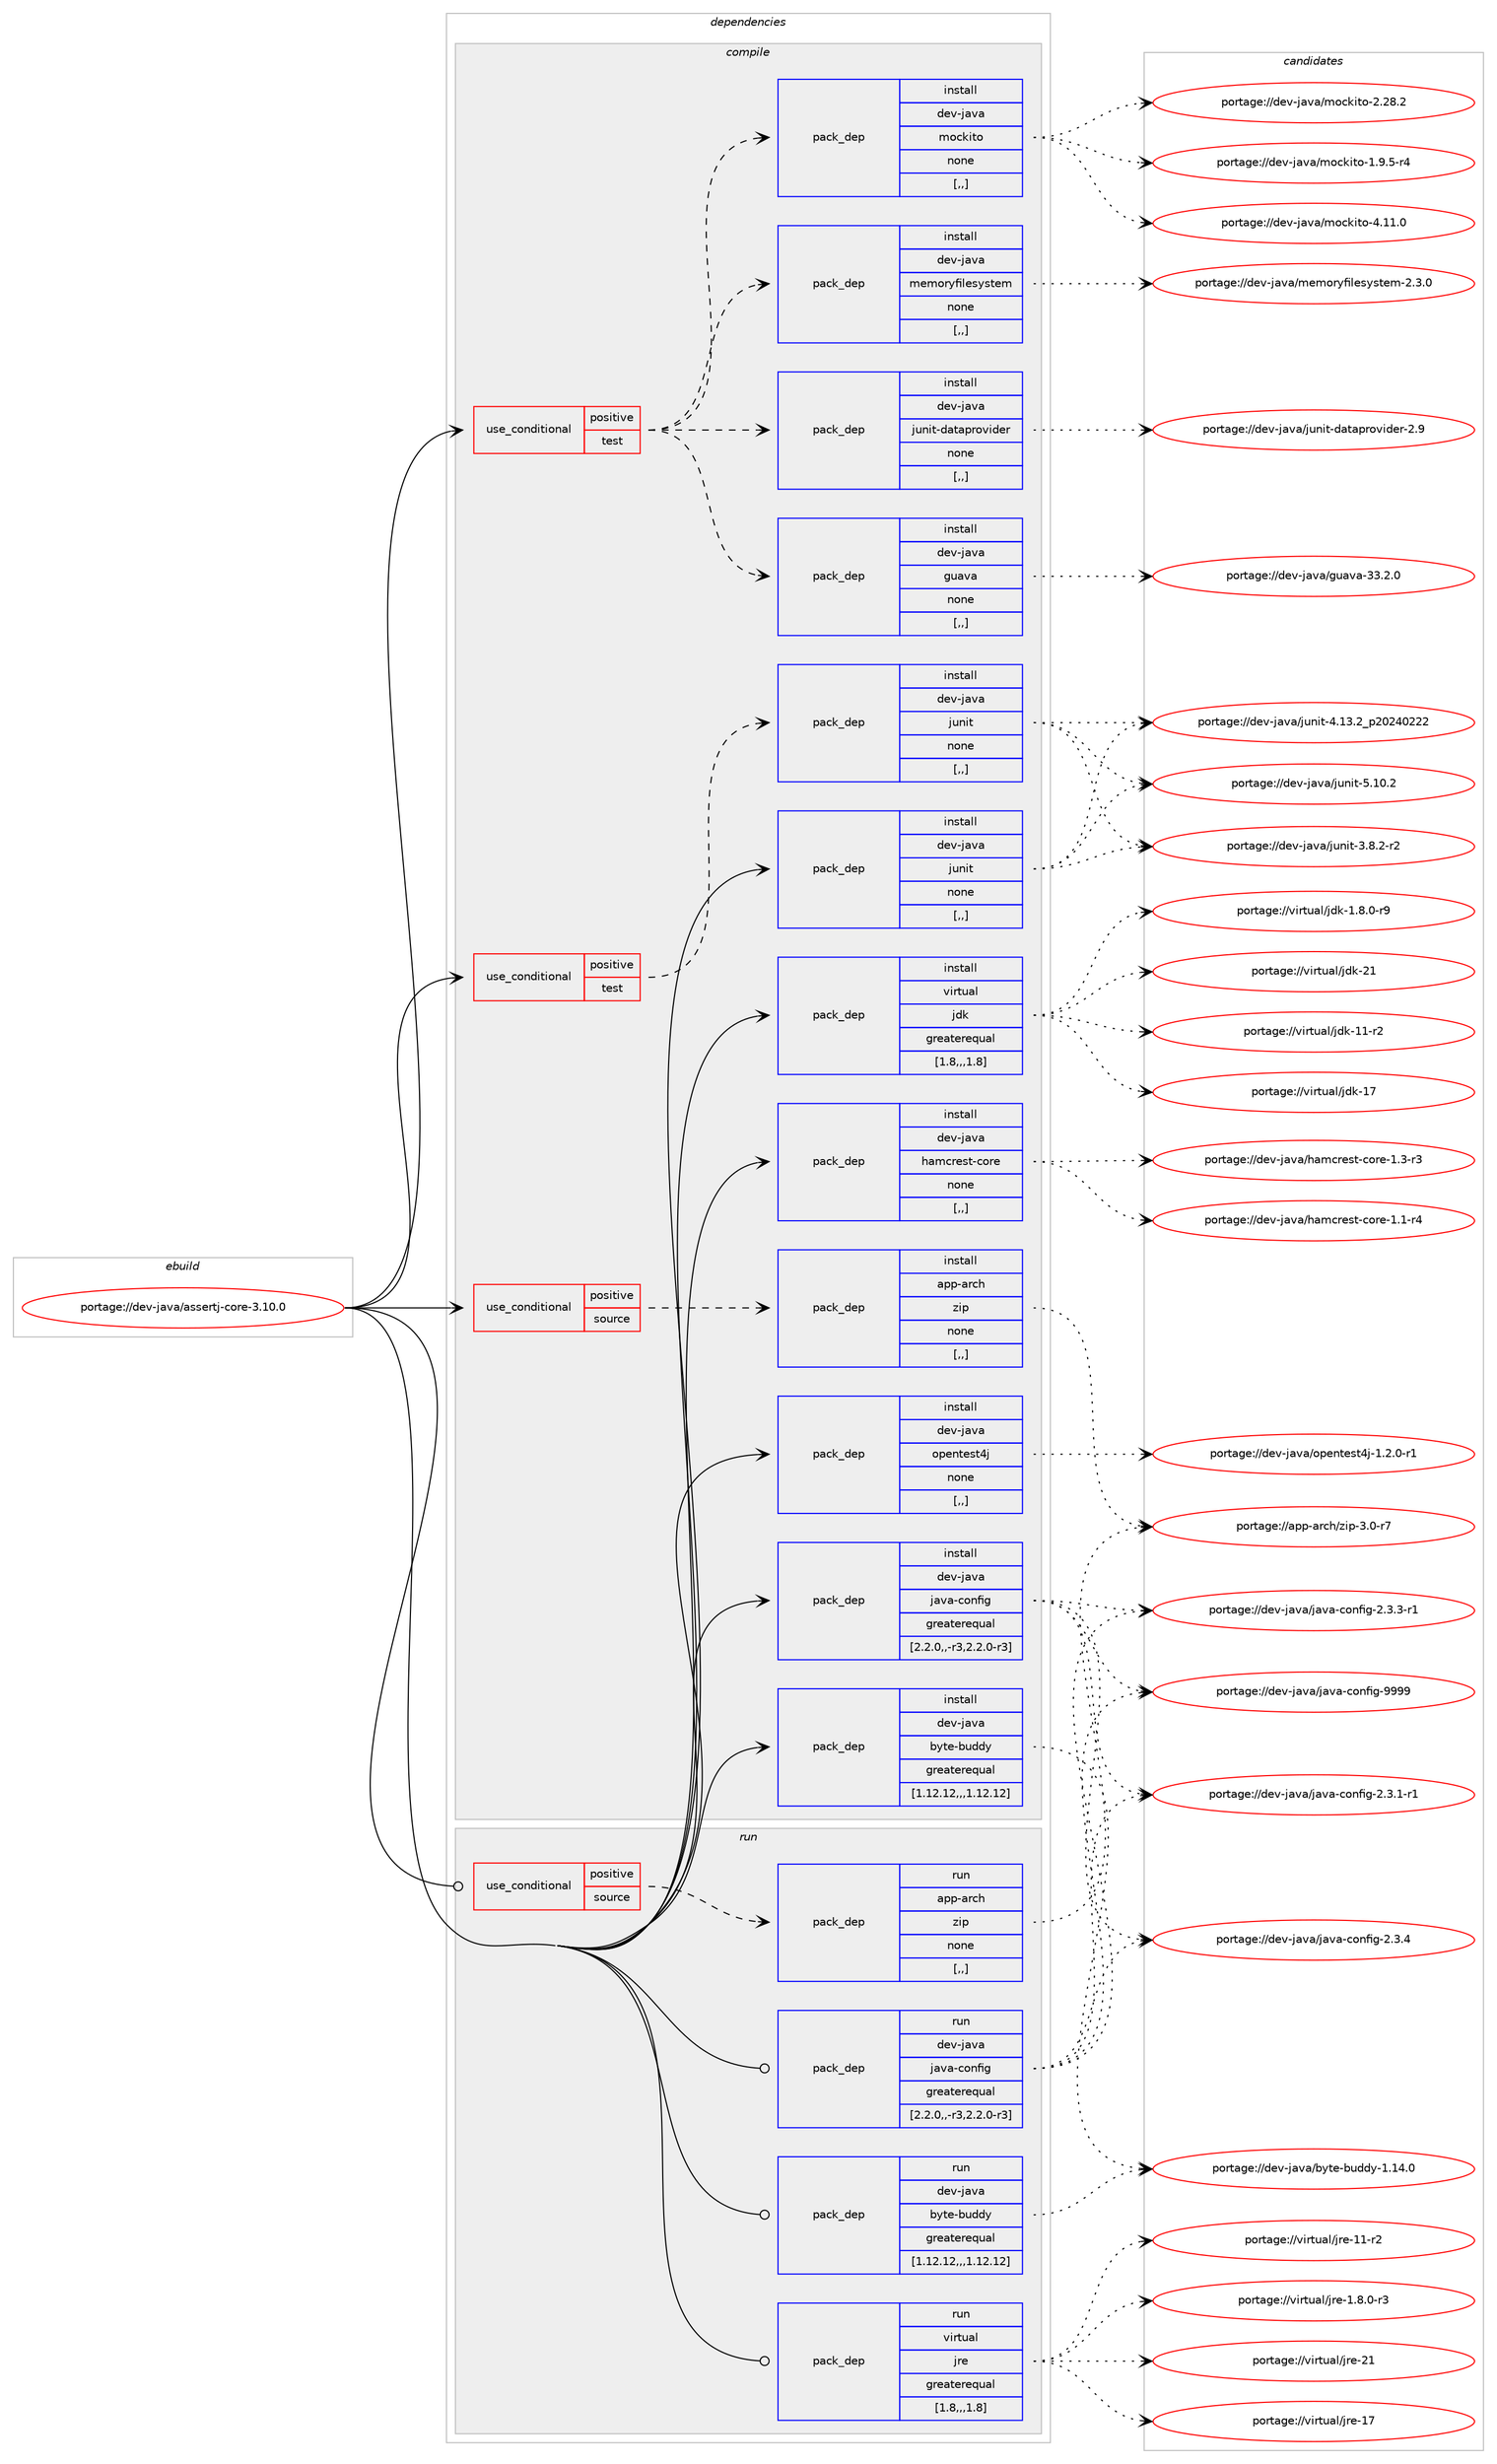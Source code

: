 digraph prolog {

# *************
# Graph options
# *************

newrank=true;
concentrate=true;
compound=true;
graph [rankdir=LR,fontname=Helvetica,fontsize=10,ranksep=1.5];#, ranksep=2.5, nodesep=0.2];
edge  [arrowhead=vee];
node  [fontname=Helvetica,fontsize=10];

# **********
# The ebuild
# **********

subgraph cluster_leftcol {
color=gray;
rank=same;
label=<<i>ebuild</i>>;
id [label="portage://dev-java/assertj-core-3.10.0", color=red, width=4, href="../dev-java/assertj-core-3.10.0.svg"];
}

# ****************
# The dependencies
# ****************

subgraph cluster_midcol {
color=gray;
label=<<i>dependencies</i>>;
subgraph cluster_compile {
fillcolor="#eeeeee";
style=filled;
label=<<i>compile</i>>;
subgraph cond21345 {
dependency92043 [label=<<TABLE BORDER="0" CELLBORDER="1" CELLSPACING="0" CELLPADDING="4"><TR><TD ROWSPAN="3" CELLPADDING="10">use_conditional</TD></TR><TR><TD>positive</TD></TR><TR><TD>source</TD></TR></TABLE>>, shape=none, color=red];
subgraph pack69655 {
dependency92044 [label=<<TABLE BORDER="0" CELLBORDER="1" CELLSPACING="0" CELLPADDING="4" WIDTH="220"><TR><TD ROWSPAN="6" CELLPADDING="30">pack_dep</TD></TR><TR><TD WIDTH="110">install</TD></TR><TR><TD>app-arch</TD></TR><TR><TD>zip</TD></TR><TR><TD>none</TD></TR><TR><TD>[,,]</TD></TR></TABLE>>, shape=none, color=blue];
}
dependency92043:e -> dependency92044:w [weight=20,style="dashed",arrowhead="vee"];
}
id:e -> dependency92043:w [weight=20,style="solid",arrowhead="vee"];
subgraph cond21346 {
dependency92045 [label=<<TABLE BORDER="0" CELLBORDER="1" CELLSPACING="0" CELLPADDING="4"><TR><TD ROWSPAN="3" CELLPADDING="10">use_conditional</TD></TR><TR><TD>positive</TD></TR><TR><TD>test</TD></TR></TABLE>>, shape=none, color=red];
subgraph pack69656 {
dependency92046 [label=<<TABLE BORDER="0" CELLBORDER="1" CELLSPACING="0" CELLPADDING="4" WIDTH="220"><TR><TD ROWSPAN="6" CELLPADDING="30">pack_dep</TD></TR><TR><TD WIDTH="110">install</TD></TR><TR><TD>dev-java</TD></TR><TR><TD>guava</TD></TR><TR><TD>none</TD></TR><TR><TD>[,,]</TD></TR></TABLE>>, shape=none, color=blue];
}
dependency92045:e -> dependency92046:w [weight=20,style="dashed",arrowhead="vee"];
subgraph pack69657 {
dependency92047 [label=<<TABLE BORDER="0" CELLBORDER="1" CELLSPACING="0" CELLPADDING="4" WIDTH="220"><TR><TD ROWSPAN="6" CELLPADDING="30">pack_dep</TD></TR><TR><TD WIDTH="110">install</TD></TR><TR><TD>dev-java</TD></TR><TR><TD>junit-dataprovider</TD></TR><TR><TD>none</TD></TR><TR><TD>[,,]</TD></TR></TABLE>>, shape=none, color=blue];
}
dependency92045:e -> dependency92047:w [weight=20,style="dashed",arrowhead="vee"];
subgraph pack69658 {
dependency92048 [label=<<TABLE BORDER="0" CELLBORDER="1" CELLSPACING="0" CELLPADDING="4" WIDTH="220"><TR><TD ROWSPAN="6" CELLPADDING="30">pack_dep</TD></TR><TR><TD WIDTH="110">install</TD></TR><TR><TD>dev-java</TD></TR><TR><TD>memoryfilesystem</TD></TR><TR><TD>none</TD></TR><TR><TD>[,,]</TD></TR></TABLE>>, shape=none, color=blue];
}
dependency92045:e -> dependency92048:w [weight=20,style="dashed",arrowhead="vee"];
subgraph pack69659 {
dependency92049 [label=<<TABLE BORDER="0" CELLBORDER="1" CELLSPACING="0" CELLPADDING="4" WIDTH="220"><TR><TD ROWSPAN="6" CELLPADDING="30">pack_dep</TD></TR><TR><TD WIDTH="110">install</TD></TR><TR><TD>dev-java</TD></TR><TR><TD>mockito</TD></TR><TR><TD>none</TD></TR><TR><TD>[,,]</TD></TR></TABLE>>, shape=none, color=blue];
}
dependency92045:e -> dependency92049:w [weight=20,style="dashed",arrowhead="vee"];
}
id:e -> dependency92045:w [weight=20,style="solid",arrowhead="vee"];
subgraph cond21347 {
dependency92050 [label=<<TABLE BORDER="0" CELLBORDER="1" CELLSPACING="0" CELLPADDING="4"><TR><TD ROWSPAN="3" CELLPADDING="10">use_conditional</TD></TR><TR><TD>positive</TD></TR><TR><TD>test</TD></TR></TABLE>>, shape=none, color=red];
subgraph pack69660 {
dependency92051 [label=<<TABLE BORDER="0" CELLBORDER="1" CELLSPACING="0" CELLPADDING="4" WIDTH="220"><TR><TD ROWSPAN="6" CELLPADDING="30">pack_dep</TD></TR><TR><TD WIDTH="110">install</TD></TR><TR><TD>dev-java</TD></TR><TR><TD>junit</TD></TR><TR><TD>none</TD></TR><TR><TD>[,,]</TD></TR></TABLE>>, shape=none, color=blue];
}
dependency92050:e -> dependency92051:w [weight=20,style="dashed",arrowhead="vee"];
}
id:e -> dependency92050:w [weight=20,style="solid",arrowhead="vee"];
subgraph pack69661 {
dependency92052 [label=<<TABLE BORDER="0" CELLBORDER="1" CELLSPACING="0" CELLPADDING="4" WIDTH="220"><TR><TD ROWSPAN="6" CELLPADDING="30">pack_dep</TD></TR><TR><TD WIDTH="110">install</TD></TR><TR><TD>dev-java</TD></TR><TR><TD>byte-buddy</TD></TR><TR><TD>greaterequal</TD></TR><TR><TD>[1.12.12,,,1.12.12]</TD></TR></TABLE>>, shape=none, color=blue];
}
id:e -> dependency92052:w [weight=20,style="solid",arrowhead="vee"];
subgraph pack69662 {
dependency92053 [label=<<TABLE BORDER="0" CELLBORDER="1" CELLSPACING="0" CELLPADDING="4" WIDTH="220"><TR><TD ROWSPAN="6" CELLPADDING="30">pack_dep</TD></TR><TR><TD WIDTH="110">install</TD></TR><TR><TD>dev-java</TD></TR><TR><TD>hamcrest-core</TD></TR><TR><TD>none</TD></TR><TR><TD>[,,]</TD></TR></TABLE>>, shape=none, color=blue];
}
id:e -> dependency92053:w [weight=20,style="solid",arrowhead="vee"];
subgraph pack69663 {
dependency92054 [label=<<TABLE BORDER="0" CELLBORDER="1" CELLSPACING="0" CELLPADDING="4" WIDTH="220"><TR><TD ROWSPAN="6" CELLPADDING="30">pack_dep</TD></TR><TR><TD WIDTH="110">install</TD></TR><TR><TD>dev-java</TD></TR><TR><TD>java-config</TD></TR><TR><TD>greaterequal</TD></TR><TR><TD>[2.2.0,,-r3,2.2.0-r3]</TD></TR></TABLE>>, shape=none, color=blue];
}
id:e -> dependency92054:w [weight=20,style="solid",arrowhead="vee"];
subgraph pack69664 {
dependency92055 [label=<<TABLE BORDER="0" CELLBORDER="1" CELLSPACING="0" CELLPADDING="4" WIDTH="220"><TR><TD ROWSPAN="6" CELLPADDING="30">pack_dep</TD></TR><TR><TD WIDTH="110">install</TD></TR><TR><TD>dev-java</TD></TR><TR><TD>junit</TD></TR><TR><TD>none</TD></TR><TR><TD>[,,]</TD></TR></TABLE>>, shape=none, color=blue];
}
id:e -> dependency92055:w [weight=20,style="solid",arrowhead="vee"];
subgraph pack69665 {
dependency92056 [label=<<TABLE BORDER="0" CELLBORDER="1" CELLSPACING="0" CELLPADDING="4" WIDTH="220"><TR><TD ROWSPAN="6" CELLPADDING="30">pack_dep</TD></TR><TR><TD WIDTH="110">install</TD></TR><TR><TD>dev-java</TD></TR><TR><TD>opentest4j</TD></TR><TR><TD>none</TD></TR><TR><TD>[,,]</TD></TR></TABLE>>, shape=none, color=blue];
}
id:e -> dependency92056:w [weight=20,style="solid",arrowhead="vee"];
subgraph pack69666 {
dependency92057 [label=<<TABLE BORDER="0" CELLBORDER="1" CELLSPACING="0" CELLPADDING="4" WIDTH="220"><TR><TD ROWSPAN="6" CELLPADDING="30">pack_dep</TD></TR><TR><TD WIDTH="110">install</TD></TR><TR><TD>virtual</TD></TR><TR><TD>jdk</TD></TR><TR><TD>greaterequal</TD></TR><TR><TD>[1.8,,,1.8]</TD></TR></TABLE>>, shape=none, color=blue];
}
id:e -> dependency92057:w [weight=20,style="solid",arrowhead="vee"];
}
subgraph cluster_compileandrun {
fillcolor="#eeeeee";
style=filled;
label=<<i>compile and run</i>>;
}
subgraph cluster_run {
fillcolor="#eeeeee";
style=filled;
label=<<i>run</i>>;
subgraph cond21348 {
dependency92058 [label=<<TABLE BORDER="0" CELLBORDER="1" CELLSPACING="0" CELLPADDING="4"><TR><TD ROWSPAN="3" CELLPADDING="10">use_conditional</TD></TR><TR><TD>positive</TD></TR><TR><TD>source</TD></TR></TABLE>>, shape=none, color=red];
subgraph pack69667 {
dependency92059 [label=<<TABLE BORDER="0" CELLBORDER="1" CELLSPACING="0" CELLPADDING="4" WIDTH="220"><TR><TD ROWSPAN="6" CELLPADDING="30">pack_dep</TD></TR><TR><TD WIDTH="110">run</TD></TR><TR><TD>app-arch</TD></TR><TR><TD>zip</TD></TR><TR><TD>none</TD></TR><TR><TD>[,,]</TD></TR></TABLE>>, shape=none, color=blue];
}
dependency92058:e -> dependency92059:w [weight=20,style="dashed",arrowhead="vee"];
}
id:e -> dependency92058:w [weight=20,style="solid",arrowhead="odot"];
subgraph pack69668 {
dependency92060 [label=<<TABLE BORDER="0" CELLBORDER="1" CELLSPACING="0" CELLPADDING="4" WIDTH="220"><TR><TD ROWSPAN="6" CELLPADDING="30">pack_dep</TD></TR><TR><TD WIDTH="110">run</TD></TR><TR><TD>dev-java</TD></TR><TR><TD>byte-buddy</TD></TR><TR><TD>greaterequal</TD></TR><TR><TD>[1.12.12,,,1.12.12]</TD></TR></TABLE>>, shape=none, color=blue];
}
id:e -> dependency92060:w [weight=20,style="solid",arrowhead="odot"];
subgraph pack69669 {
dependency92061 [label=<<TABLE BORDER="0" CELLBORDER="1" CELLSPACING="0" CELLPADDING="4" WIDTH="220"><TR><TD ROWSPAN="6" CELLPADDING="30">pack_dep</TD></TR><TR><TD WIDTH="110">run</TD></TR><TR><TD>dev-java</TD></TR><TR><TD>java-config</TD></TR><TR><TD>greaterequal</TD></TR><TR><TD>[2.2.0,,-r3,2.2.0-r3]</TD></TR></TABLE>>, shape=none, color=blue];
}
id:e -> dependency92061:w [weight=20,style="solid",arrowhead="odot"];
subgraph pack69670 {
dependency92062 [label=<<TABLE BORDER="0" CELLBORDER="1" CELLSPACING="0" CELLPADDING="4" WIDTH="220"><TR><TD ROWSPAN="6" CELLPADDING="30">pack_dep</TD></TR><TR><TD WIDTH="110">run</TD></TR><TR><TD>virtual</TD></TR><TR><TD>jre</TD></TR><TR><TD>greaterequal</TD></TR><TR><TD>[1.8,,,1.8]</TD></TR></TABLE>>, shape=none, color=blue];
}
id:e -> dependency92062:w [weight=20,style="solid",arrowhead="odot"];
}
}

# **************
# The candidates
# **************

subgraph cluster_choices {
rank=same;
color=gray;
label=<<i>candidates</i>>;

subgraph choice69655 {
color=black;
nodesep=1;
choice9711211245971149910447122105112455146484511455 [label="portage://app-arch/zip-3.0-r7", color=red, width=4,href="../app-arch/zip-3.0-r7.svg"];
dependency92044:e -> choice9711211245971149910447122105112455146484511455:w [style=dotted,weight="100"];
}
subgraph choice69656 {
color=black;
nodesep=1;
choice10010111845106971189747103117971189745515146504648 [label="portage://dev-java/guava-33.2.0", color=red, width=4,href="../dev-java/guava-33.2.0.svg"];
dependency92046:e -> choice10010111845106971189747103117971189745515146504648:w [style=dotted,weight="100"];
}
subgraph choice69657 {
color=black;
nodesep=1;
choice1001011184510697118974710611711010511645100971169711211411111810510010111445504657 [label="portage://dev-java/junit-dataprovider-2.9", color=red, width=4,href="../dev-java/junit-dataprovider-2.9.svg"];
dependency92047:e -> choice1001011184510697118974710611711010511645100971169711211411111810510010111445504657:w [style=dotted,weight="100"];
}
subgraph choice69658 {
color=black;
nodesep=1;
choice10010111845106971189747109101109111114121102105108101115121115116101109455046514648 [label="portage://dev-java/memoryfilesystem-2.3.0", color=red, width=4,href="../dev-java/memoryfilesystem-2.3.0.svg"];
dependency92048:e -> choice10010111845106971189747109101109111114121102105108101115121115116101109455046514648:w [style=dotted,weight="100"];
}
subgraph choice69659 {
color=black;
nodesep=1;
choice100101118451069711897471091119910710511611145524649494648 [label="portage://dev-java/mockito-4.11.0", color=red, width=4,href="../dev-java/mockito-4.11.0.svg"];
choice100101118451069711897471091119910710511611145504650564650 [label="portage://dev-java/mockito-2.28.2", color=red, width=4,href="../dev-java/mockito-2.28.2.svg"];
choice10010111845106971189747109111991071051161114549465746534511452 [label="portage://dev-java/mockito-1.9.5-r4", color=red, width=4,href="../dev-java/mockito-1.9.5-r4.svg"];
dependency92049:e -> choice100101118451069711897471091119910710511611145524649494648:w [style=dotted,weight="100"];
dependency92049:e -> choice100101118451069711897471091119910710511611145504650564650:w [style=dotted,weight="100"];
dependency92049:e -> choice10010111845106971189747109111991071051161114549465746534511452:w [style=dotted,weight="100"];
}
subgraph choice69660 {
color=black;
nodesep=1;
choice1001011184510697118974710611711010511645534649484650 [label="portage://dev-java/junit-5.10.2", color=red, width=4,href="../dev-java/junit-5.10.2.svg"];
choice1001011184510697118974710611711010511645524649514650951125048505248505050 [label="portage://dev-java/junit-4.13.2_p20240222", color=red, width=4,href="../dev-java/junit-4.13.2_p20240222.svg"];
choice100101118451069711897471061171101051164551465646504511450 [label="portage://dev-java/junit-3.8.2-r2", color=red, width=4,href="../dev-java/junit-3.8.2-r2.svg"];
dependency92051:e -> choice1001011184510697118974710611711010511645534649484650:w [style=dotted,weight="100"];
dependency92051:e -> choice1001011184510697118974710611711010511645524649514650951125048505248505050:w [style=dotted,weight="100"];
dependency92051:e -> choice100101118451069711897471061171101051164551465646504511450:w [style=dotted,weight="100"];
}
subgraph choice69661 {
color=black;
nodesep=1;
choice1001011184510697118974798121116101459811710010012145494649524648 [label="portage://dev-java/byte-buddy-1.14.0", color=red, width=4,href="../dev-java/byte-buddy-1.14.0.svg"];
dependency92052:e -> choice1001011184510697118974798121116101459811710010012145494649524648:w [style=dotted,weight="100"];
}
subgraph choice69662 {
color=black;
nodesep=1;
choice1001011184510697118974710497109991141011151164599111114101454946514511451 [label="portage://dev-java/hamcrest-core-1.3-r3", color=red, width=4,href="../dev-java/hamcrest-core-1.3-r3.svg"];
choice1001011184510697118974710497109991141011151164599111114101454946494511452 [label="portage://dev-java/hamcrest-core-1.1-r4", color=red, width=4,href="../dev-java/hamcrest-core-1.1-r4.svg"];
dependency92053:e -> choice1001011184510697118974710497109991141011151164599111114101454946514511451:w [style=dotted,weight="100"];
dependency92053:e -> choice1001011184510697118974710497109991141011151164599111114101454946494511452:w [style=dotted,weight="100"];
}
subgraph choice69663 {
color=black;
nodesep=1;
choice10010111845106971189747106971189745991111101021051034557575757 [label="portage://dev-java/java-config-9999", color=red, width=4,href="../dev-java/java-config-9999.svg"];
choice1001011184510697118974710697118974599111110102105103455046514652 [label="portage://dev-java/java-config-2.3.4", color=red, width=4,href="../dev-java/java-config-2.3.4.svg"];
choice10010111845106971189747106971189745991111101021051034550465146514511449 [label="portage://dev-java/java-config-2.3.3-r1", color=red, width=4,href="../dev-java/java-config-2.3.3-r1.svg"];
choice10010111845106971189747106971189745991111101021051034550465146494511449 [label="portage://dev-java/java-config-2.3.1-r1", color=red, width=4,href="../dev-java/java-config-2.3.1-r1.svg"];
dependency92054:e -> choice10010111845106971189747106971189745991111101021051034557575757:w [style=dotted,weight="100"];
dependency92054:e -> choice1001011184510697118974710697118974599111110102105103455046514652:w [style=dotted,weight="100"];
dependency92054:e -> choice10010111845106971189747106971189745991111101021051034550465146514511449:w [style=dotted,weight="100"];
dependency92054:e -> choice10010111845106971189747106971189745991111101021051034550465146494511449:w [style=dotted,weight="100"];
}
subgraph choice69664 {
color=black;
nodesep=1;
choice1001011184510697118974710611711010511645534649484650 [label="portage://dev-java/junit-5.10.2", color=red, width=4,href="../dev-java/junit-5.10.2.svg"];
choice1001011184510697118974710611711010511645524649514650951125048505248505050 [label="portage://dev-java/junit-4.13.2_p20240222", color=red, width=4,href="../dev-java/junit-4.13.2_p20240222.svg"];
choice100101118451069711897471061171101051164551465646504511450 [label="portage://dev-java/junit-3.8.2-r2", color=red, width=4,href="../dev-java/junit-3.8.2-r2.svg"];
dependency92055:e -> choice1001011184510697118974710611711010511645534649484650:w [style=dotted,weight="100"];
dependency92055:e -> choice1001011184510697118974710611711010511645524649514650951125048505248505050:w [style=dotted,weight="100"];
dependency92055:e -> choice100101118451069711897471061171101051164551465646504511450:w [style=dotted,weight="100"];
}
subgraph choice69665 {
color=black;
nodesep=1;
choice10010111845106971189747111112101110116101115116521064549465046484511449 [label="portage://dev-java/opentest4j-1.2.0-r1", color=red, width=4,href="../dev-java/opentest4j-1.2.0-r1.svg"];
dependency92056:e -> choice10010111845106971189747111112101110116101115116521064549465046484511449:w [style=dotted,weight="100"];
}
subgraph choice69666 {
color=black;
nodesep=1;
choice1181051141161179710847106100107455049 [label="portage://virtual/jdk-21", color=red, width=4,href="../virtual/jdk-21.svg"];
choice1181051141161179710847106100107454955 [label="portage://virtual/jdk-17", color=red, width=4,href="../virtual/jdk-17.svg"];
choice11810511411611797108471061001074549494511450 [label="portage://virtual/jdk-11-r2", color=red, width=4,href="../virtual/jdk-11-r2.svg"];
choice11810511411611797108471061001074549465646484511457 [label="portage://virtual/jdk-1.8.0-r9", color=red, width=4,href="../virtual/jdk-1.8.0-r9.svg"];
dependency92057:e -> choice1181051141161179710847106100107455049:w [style=dotted,weight="100"];
dependency92057:e -> choice1181051141161179710847106100107454955:w [style=dotted,weight="100"];
dependency92057:e -> choice11810511411611797108471061001074549494511450:w [style=dotted,weight="100"];
dependency92057:e -> choice11810511411611797108471061001074549465646484511457:w [style=dotted,weight="100"];
}
subgraph choice69667 {
color=black;
nodesep=1;
choice9711211245971149910447122105112455146484511455 [label="portage://app-arch/zip-3.0-r7", color=red, width=4,href="../app-arch/zip-3.0-r7.svg"];
dependency92059:e -> choice9711211245971149910447122105112455146484511455:w [style=dotted,weight="100"];
}
subgraph choice69668 {
color=black;
nodesep=1;
choice1001011184510697118974798121116101459811710010012145494649524648 [label="portage://dev-java/byte-buddy-1.14.0", color=red, width=4,href="../dev-java/byte-buddy-1.14.0.svg"];
dependency92060:e -> choice1001011184510697118974798121116101459811710010012145494649524648:w [style=dotted,weight="100"];
}
subgraph choice69669 {
color=black;
nodesep=1;
choice10010111845106971189747106971189745991111101021051034557575757 [label="portage://dev-java/java-config-9999", color=red, width=4,href="../dev-java/java-config-9999.svg"];
choice1001011184510697118974710697118974599111110102105103455046514652 [label="portage://dev-java/java-config-2.3.4", color=red, width=4,href="../dev-java/java-config-2.3.4.svg"];
choice10010111845106971189747106971189745991111101021051034550465146514511449 [label="portage://dev-java/java-config-2.3.3-r1", color=red, width=4,href="../dev-java/java-config-2.3.3-r1.svg"];
choice10010111845106971189747106971189745991111101021051034550465146494511449 [label="portage://dev-java/java-config-2.3.1-r1", color=red, width=4,href="../dev-java/java-config-2.3.1-r1.svg"];
dependency92061:e -> choice10010111845106971189747106971189745991111101021051034557575757:w [style=dotted,weight="100"];
dependency92061:e -> choice1001011184510697118974710697118974599111110102105103455046514652:w [style=dotted,weight="100"];
dependency92061:e -> choice10010111845106971189747106971189745991111101021051034550465146514511449:w [style=dotted,weight="100"];
dependency92061:e -> choice10010111845106971189747106971189745991111101021051034550465146494511449:w [style=dotted,weight="100"];
}
subgraph choice69670 {
color=black;
nodesep=1;
choice1181051141161179710847106114101455049 [label="portage://virtual/jre-21", color=red, width=4,href="../virtual/jre-21.svg"];
choice1181051141161179710847106114101454955 [label="portage://virtual/jre-17", color=red, width=4,href="../virtual/jre-17.svg"];
choice11810511411611797108471061141014549494511450 [label="portage://virtual/jre-11-r2", color=red, width=4,href="../virtual/jre-11-r2.svg"];
choice11810511411611797108471061141014549465646484511451 [label="portage://virtual/jre-1.8.0-r3", color=red, width=4,href="../virtual/jre-1.8.0-r3.svg"];
dependency92062:e -> choice1181051141161179710847106114101455049:w [style=dotted,weight="100"];
dependency92062:e -> choice1181051141161179710847106114101454955:w [style=dotted,weight="100"];
dependency92062:e -> choice11810511411611797108471061141014549494511450:w [style=dotted,weight="100"];
dependency92062:e -> choice11810511411611797108471061141014549465646484511451:w [style=dotted,weight="100"];
}
}

}
